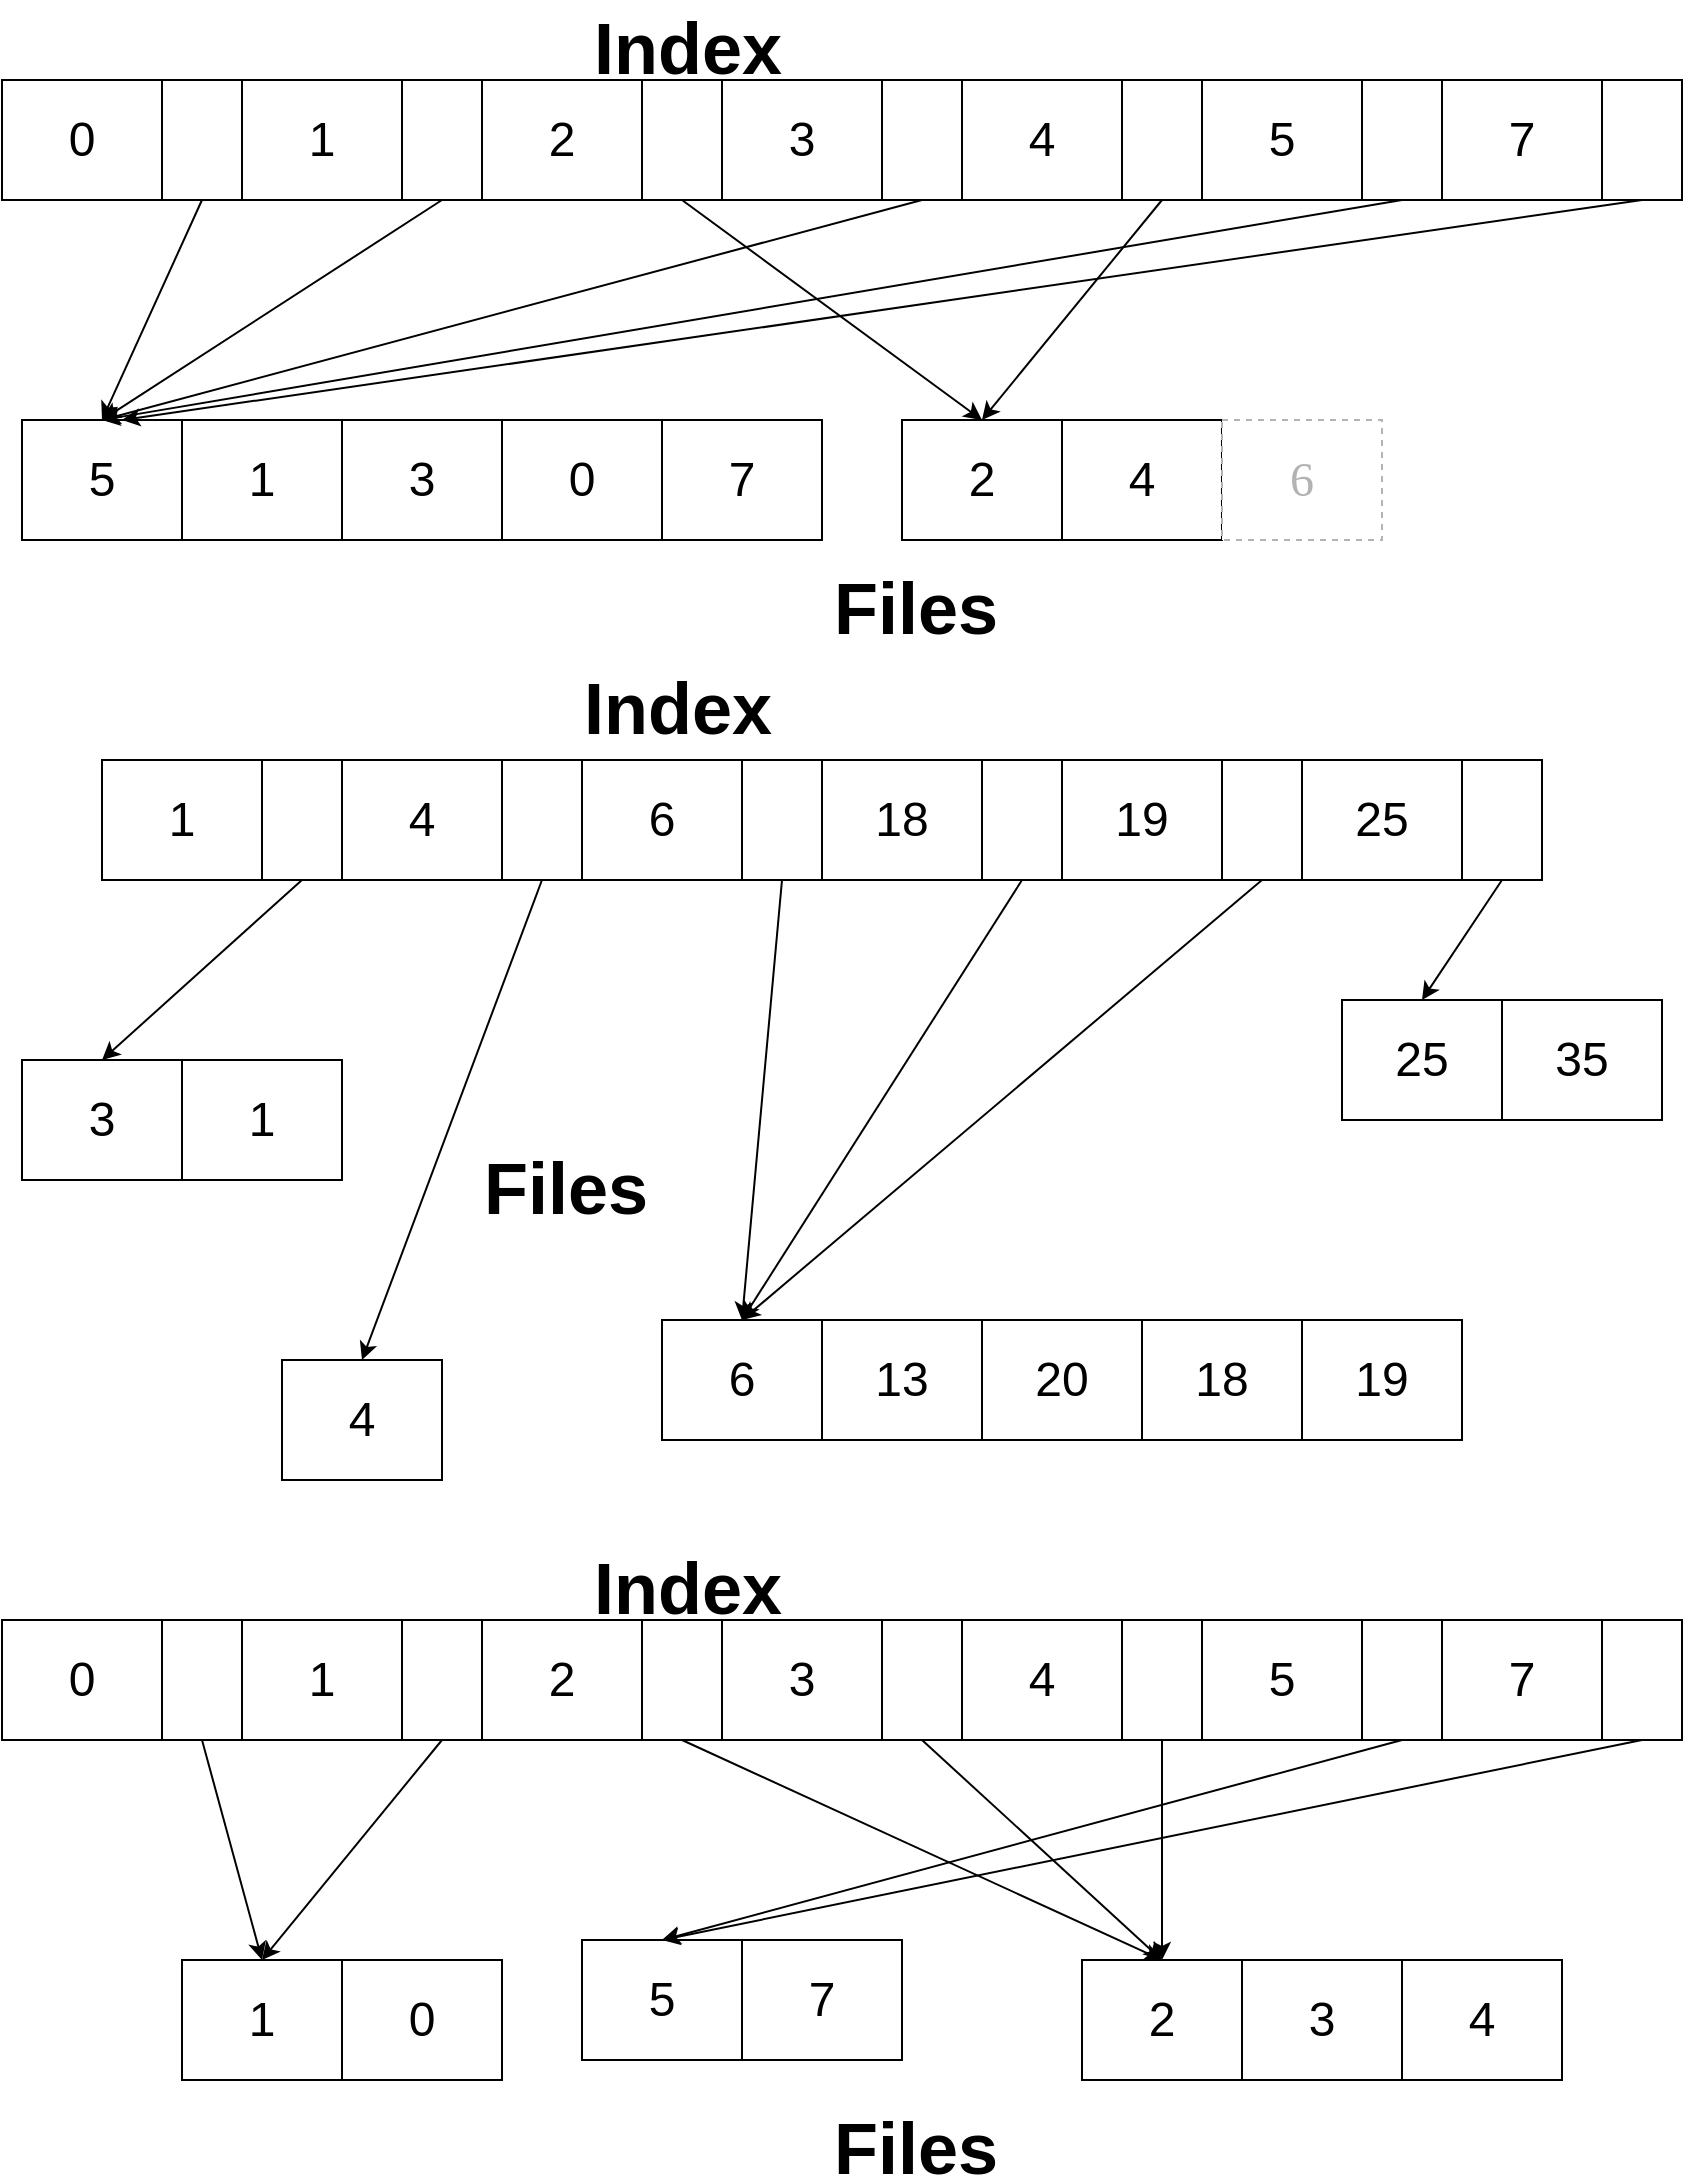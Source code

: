 <mxfile version="27.0.2">
  <diagram name="Page-1" id="0q-i8hQF_RcqxQjaePT7">
    <mxGraphModel dx="1018" dy="777" grid="1" gridSize="10" guides="1" tooltips="1" connect="1" arrows="1" fold="1" page="1" pageScale="1" pageWidth="850" pageHeight="1100" math="0" shadow="0">
      <root>
        <mxCell id="0" />
        <mxCell id="1" parent="0" />
        <mxCell id="PlFN_3los5BeJ4juSs5C-5" value="" style="group" vertex="1" connectable="0" parent="1">
          <mxGeometry x="125" y="40" width="120" height="60" as="geometry" />
        </mxCell>
        <mxCell id="PlFN_3los5BeJ4juSs5C-3" value="&lt;font style=&quot;font-size: 24px;&quot;&gt;1&lt;/font&gt;" style="rounded=0;whiteSpace=wrap;html=1;" vertex="1" parent="PlFN_3los5BeJ4juSs5C-5">
          <mxGeometry width="80" height="60" as="geometry" />
        </mxCell>
        <mxCell id="PlFN_3los5BeJ4juSs5C-4" value="" style="rounded=0;whiteSpace=wrap;html=1;" vertex="1" parent="PlFN_3los5BeJ4juSs5C-5">
          <mxGeometry x="80" width="40" height="60" as="geometry" />
        </mxCell>
        <mxCell id="PlFN_3los5BeJ4juSs5C-6" value="" style="group" vertex="1" connectable="0" parent="1">
          <mxGeometry x="245" y="40" width="120" height="60" as="geometry" />
        </mxCell>
        <mxCell id="PlFN_3los5BeJ4juSs5C-7" value="&lt;font style=&quot;font-size: 24px;&quot;&gt;2&lt;/font&gt;" style="rounded=0;whiteSpace=wrap;html=1;" vertex="1" parent="PlFN_3los5BeJ4juSs5C-6">
          <mxGeometry width="80" height="60" as="geometry" />
        </mxCell>
        <mxCell id="PlFN_3los5BeJ4juSs5C-8" value="" style="rounded=0;whiteSpace=wrap;html=1;" vertex="1" parent="PlFN_3los5BeJ4juSs5C-6">
          <mxGeometry x="80" width="40" height="60" as="geometry" />
        </mxCell>
        <mxCell id="PlFN_3los5BeJ4juSs5C-9" value="" style="group" vertex="1" connectable="0" parent="1">
          <mxGeometry x="365" y="40" width="120" height="60" as="geometry" />
        </mxCell>
        <mxCell id="PlFN_3los5BeJ4juSs5C-10" value="&lt;font style=&quot;font-size: 24px;&quot;&gt;3&lt;/font&gt;&lt;span style=&quot;color: rgba(0, 0, 0, 0); font-family: monospace; font-size: 0px; text-align: start; text-wrap-mode: nowrap;&quot;&gt;%3CmxGraphModel%3E%3Croot%3E%3CmxCell%20id%3D%220%22%2F%3E%3CmxCell%20id%3D%221%22%20parent%3D%220%22%2F%3E%3CmxCell%20id%3D%222%22%20value%3D%22%22%20style%3D%22group%22%20vertex%3D%221%22%20connectable%3D%220%22%20parent%3D%221%22%3E%3CmxGeometry%20x%3D%22230%22%20y%3D%22180%22%20width%3D%22120%22%20height%3D%2260%22%20as%3D%22geometry%22%2F%3E%3C%2FmxCell%3E%3CmxCell%20id%3D%223%22%20value%3D%22%26lt%3Bfont%20style%3D%26quot%3Bfont-size%3A%2024px%3B%26quot%3B%26gt%3B1%26lt%3B%2Ffont%26gt%3B%22%20style%3D%22rounded%3D0%3BwhiteSpace%3Dwrap%3Bhtml%3D1%3B%22%20vertex%3D%221%22%20parent%3D%222%22%3E%3CmxGeometry%20width%3D%2280%22%20height%3D%2260%22%20as%3D%22geometry%22%2F%3E%3C%2FmxCell%3E%3CmxCell%20id%3D%224%22%20value%3D%22%22%20style%3D%22rounded%3D0%3BwhiteSpace%3Dwrap%3Bhtml%3D1%3B%22%20vertex%3D%221%22%20parent%3D%222%22%3E%3CmxGeometry%20x%3D%2280%22%20width%3D%2240%22%20height%3D%2260%22%20as%3D%22geometry%22%2F%3E%3C%2FmxCell%3E%3C%2Froot%3E%3C%2FmxGraphModel%3E&lt;/span&gt;" style="rounded=0;whiteSpace=wrap;html=1;" vertex="1" parent="PlFN_3los5BeJ4juSs5C-9">
          <mxGeometry width="80" height="60" as="geometry" />
        </mxCell>
        <mxCell id="PlFN_3los5BeJ4juSs5C-11" value="" style="rounded=0;whiteSpace=wrap;html=1;" vertex="1" parent="PlFN_3los5BeJ4juSs5C-9">
          <mxGeometry x="80" width="40" height="60" as="geometry" />
        </mxCell>
        <mxCell id="PlFN_3los5BeJ4juSs5C-12" value="" style="group" vertex="1" connectable="0" parent="1">
          <mxGeometry x="485" y="40" width="120" height="60" as="geometry" />
        </mxCell>
        <mxCell id="PlFN_3los5BeJ4juSs5C-13" value="&lt;font style=&quot;font-size: 24px;&quot;&gt;4&lt;/font&gt;&lt;span style=&quot;color: rgba(0, 0, 0, 0); font-family: monospace; font-size: 0px; text-align: start; text-wrap-mode: nowrap;&quot;&gt;%3CmxGraphModel%3E%3Croot%3E%3CmxCell%20id%3D%220%22%2F%3E%3CmxCell%20id%3D%221%22%20parent%3D%220%22%2F%3E%3CmxCell%20id%3D%222%22%20value%3D%22%22%20style%3D%22group%22%20vertex%3D%221%22%20connectable%3D%220%22%20parent%3D%221%22%3E%3CmxGeometry%20x%3D%22230%22%20y%3D%22180%22%20width%3D%22120%22%20height%3D%2260%22%20as%3D%22geometry%22%2F%3E%3C%2FmxCell%3E%3CmxCell%20id%3D%223%22%20value%3D%22%26lt%3Bfont%20style%3D%26quot%3Bfont-size%3A%2024px%3B%26quot%3B%26gt%3B1%26lt%3B%2Ffont%26gt%3B%22%20style%3D%22rounded%3D0%3BwhiteSpace%3Dwrap%3Bhtml%3D1%3B%22%20vertex%3D%221%22%20parent%3D%222%22%3E%3CmxGeometry%20width%3D%2280%22%20height%3D%2260%22%20as%3D%22geometry%22%2F%3E%3C%2FmxCell%3E%3CmxCell%20id%3D%224%22%20value%3D%22%22%20style%3D%22rounded%3D0%3BwhiteSpace%3Dwrap%3Bhtml%3D1%3B%22%20vertex%3D%221%22%20parent%3D%222%22%3E%3CmxGeometry%20x%3D%2280%22%20width%3D%2240%22%20height%3D%2260%22%20as%3D%22geometry%22%2F%3E%3C%2FmxCell%3E%3C%2Froot%3E%3C%2FmxGraphModel%3E&lt;/span&gt;&lt;span style=&quot;color: rgba(0, 0, 0, 0); font-family: monospace; font-size: 0px; text-align: start; text-wrap-mode: nowrap;&quot;&gt;%3CmxGraphModel%3E%3Croot%3E%3CmxCell%20id%3D%220%22%2F%3E%3CmxCell%20id%3D%221%22%20parent%3D%220%22%2F%3E%3CmxCell%20id%3D%222%22%20value%3D%22%22%20style%3D%22group%22%20vertex%3D%221%22%20connectable%3D%220%22%20parent%3D%221%22%3E%3CmxGeometry%20x%3D%22230%22%20y%3D%22180%22%20width%3D%22120%22%20height%3D%2260%22%20as%3D%22geometry%22%2F%3E%3C%2FmxCell%3E%3CmxCell%20id%3D%223%22%20value%3D%22%26lt%3Bfont%20style%3D%26quot%3Bfont-size%3A%2024px%3B%26quot%3B%26gt%3B1%26lt%3B%2Ffont%26gt%3B%22%20style%3D%22rounded%3D0%3BwhiteSpace%3Dwrap%3Bhtml%3D1%3B%22%20vertex%3D%221%22%20parent%3D%222%22%3E%3CmxGeometry%20width%3D%2280%22%20height%3D%2260%22%20as%3D%22geometry%22%2F%3E%3C%2FmxCell%3E%3CmxCell%20id%3D%224%22%20value%3D%22%22%20style%3D%22rounded%3D0%3BwhiteSpace%3Dwrap%3Bhtml%3D1%3B%22%20vertex%3D%221%22%20parent%3D%222%22%3E%3CmxGeometry%20x%3D%2280%22%20width%3D%2240%22%20height%3D%2260%22%20as%3D%22geometry%22%2F%3E%3C%2FmxCell%3E%3C%2Froot%3E%3C%2FmxGraphModel%3E&lt;/span&gt;" style="rounded=0;whiteSpace=wrap;html=1;" vertex="1" parent="PlFN_3los5BeJ4juSs5C-12">
          <mxGeometry width="80" height="60" as="geometry" />
        </mxCell>
        <mxCell id="PlFN_3los5BeJ4juSs5C-14" value="" style="rounded=0;whiteSpace=wrap;html=1;" vertex="1" parent="PlFN_3los5BeJ4juSs5C-12">
          <mxGeometry x="80" width="40" height="60" as="geometry" />
        </mxCell>
        <mxCell id="PlFN_3los5BeJ4juSs5C-15" value="" style="group" vertex="1" connectable="0" parent="1">
          <mxGeometry x="5" y="40" width="120" height="60" as="geometry" />
        </mxCell>
        <mxCell id="PlFN_3los5BeJ4juSs5C-16" value="&lt;font style=&quot;font-size: 24px;&quot;&gt;0&lt;/font&gt;" style="rounded=0;whiteSpace=wrap;html=1;" vertex="1" parent="PlFN_3los5BeJ4juSs5C-15">
          <mxGeometry width="80" height="60" as="geometry" />
        </mxCell>
        <mxCell id="PlFN_3los5BeJ4juSs5C-17" value="" style="rounded=0;whiteSpace=wrap;html=1;" vertex="1" parent="PlFN_3los5BeJ4juSs5C-15">
          <mxGeometry x="80" width="40" height="60" as="geometry" />
        </mxCell>
        <mxCell id="PlFN_3los5BeJ4juSs5C-18" value="" style="endArrow=classic;html=1;rounded=0;entryX=0.5;entryY=0;entryDx=0;entryDy=0;exitX=0.5;exitY=1;exitDx=0;exitDy=0;" edge="1" parent="1" source="PlFN_3los5BeJ4juSs5C-17" target="PlFN_3los5BeJ4juSs5C-19">
          <mxGeometry width="50" height="50" relative="1" as="geometry">
            <mxPoint x="25" y="340" as="sourcePoint" />
            <mxPoint x="85" y="210" as="targetPoint" />
          </mxGeometry>
        </mxCell>
        <mxCell id="PlFN_3los5BeJ4juSs5C-19" value="&lt;font style=&quot;font-size: 24px;&quot;&gt;5&lt;/font&gt;" style="rounded=0;whiteSpace=wrap;html=1;" vertex="1" parent="1">
          <mxGeometry x="15" y="210" width="80" height="60" as="geometry" />
        </mxCell>
        <mxCell id="PlFN_3los5BeJ4juSs5C-20" value="&lt;font style=&quot;font-size: 24px;&quot;&gt;1&lt;/font&gt;" style="rounded=0;whiteSpace=wrap;html=1;" vertex="1" parent="1">
          <mxGeometry x="95" y="210" width="80" height="60" as="geometry" />
        </mxCell>
        <mxCell id="PlFN_3los5BeJ4juSs5C-21" value="&lt;font style=&quot;font-size: 24px;&quot;&gt;3&lt;/font&gt;" style="rounded=0;whiteSpace=wrap;html=1;" vertex="1" parent="1">
          <mxGeometry x="175" y="210" width="80" height="60" as="geometry" />
        </mxCell>
        <mxCell id="PlFN_3los5BeJ4juSs5C-24" value="" style="endArrow=classic;html=1;rounded=0;entryX=0.5;entryY=0;entryDx=0;entryDy=0;exitX=0.5;exitY=1;exitDx=0;exitDy=0;" edge="1" parent="1" source="PlFN_3los5BeJ4juSs5C-4" target="PlFN_3los5BeJ4juSs5C-19">
          <mxGeometry width="50" height="50" relative="1" as="geometry">
            <mxPoint x="165" y="170" as="sourcePoint" />
            <mxPoint x="215" y="120" as="targetPoint" />
          </mxGeometry>
        </mxCell>
        <mxCell id="PlFN_3los5BeJ4juSs5C-25" value="" style="endArrow=classic;html=1;rounded=0;exitX=0.5;exitY=1;exitDx=0;exitDy=0;entryX=0.5;entryY=0;entryDx=0;entryDy=0;" edge="1" parent="1" source="PlFN_3los5BeJ4juSs5C-11" target="PlFN_3los5BeJ4juSs5C-19">
          <mxGeometry width="50" height="50" relative="1" as="geometry">
            <mxPoint x="265" y="190" as="sourcePoint" />
            <mxPoint x="315" y="140" as="targetPoint" />
          </mxGeometry>
        </mxCell>
        <mxCell id="PlFN_3los5BeJ4juSs5C-26" value="" style="endArrow=classic;html=1;rounded=0;entryX=0.5;entryY=0;entryDx=0;entryDy=0;exitX=0.5;exitY=1;exitDx=0;exitDy=0;" edge="1" parent="1" source="PlFN_3los5BeJ4juSs5C-8" target="PlFN_3los5BeJ4juSs5C-22">
          <mxGeometry width="50" height="50" relative="1" as="geometry">
            <mxPoint x="335" y="210" as="sourcePoint" />
            <mxPoint x="385" y="160" as="targetPoint" />
          </mxGeometry>
        </mxCell>
        <mxCell id="PlFN_3los5BeJ4juSs5C-27" value="" style="endArrow=classic;html=1;rounded=0;entryX=0.5;entryY=0;entryDx=0;entryDy=0;exitX=0.5;exitY=1;exitDx=0;exitDy=0;" edge="1" parent="1" source="PlFN_3los5BeJ4juSs5C-14" target="PlFN_3los5BeJ4juSs5C-22">
          <mxGeometry width="50" height="50" relative="1" as="geometry">
            <mxPoint x="355" y="110" as="sourcePoint" />
            <mxPoint x="435" y="220" as="targetPoint" />
          </mxGeometry>
        </mxCell>
        <mxCell id="PlFN_3los5BeJ4juSs5C-29" value="&lt;font style=&quot;font-size: 24px;&quot;&gt;0&lt;/font&gt;" style="rounded=0;whiteSpace=wrap;html=1;" vertex="1" parent="1">
          <mxGeometry x="255" y="210" width="80" height="60" as="geometry" />
        </mxCell>
        <mxCell id="PlFN_3los5BeJ4juSs5C-30" value="" style="group" vertex="1" connectable="0" parent="1">
          <mxGeometry x="455" y="210" width="160" height="60" as="geometry" />
        </mxCell>
        <mxCell id="PlFN_3los5BeJ4juSs5C-22" value="&lt;font style=&quot;font-size: 24px;&quot;&gt;2&lt;/font&gt;" style="rounded=0;whiteSpace=wrap;html=1;" vertex="1" parent="PlFN_3los5BeJ4juSs5C-30">
          <mxGeometry width="80" height="60" as="geometry" />
        </mxCell>
        <mxCell id="PlFN_3los5BeJ4juSs5C-23" value="&lt;font style=&quot;font-size: 24px;&quot;&gt;4&lt;/font&gt;" style="rounded=0;whiteSpace=wrap;html=1;" vertex="1" parent="PlFN_3los5BeJ4juSs5C-30">
          <mxGeometry x="80" width="80" height="60" as="geometry" />
        </mxCell>
        <mxCell id="PlFN_3los5BeJ4juSs5C-31" value="" style="group" vertex="1" connectable="0" parent="1">
          <mxGeometry x="605" y="40" width="120" height="60" as="geometry" />
        </mxCell>
        <mxCell id="PlFN_3los5BeJ4juSs5C-32" value="&lt;span style=&quot;font-size: 24px;&quot;&gt;5&lt;/span&gt;" style="rounded=0;whiteSpace=wrap;html=1;" vertex="1" parent="PlFN_3los5BeJ4juSs5C-31">
          <mxGeometry width="80" height="60" as="geometry" />
        </mxCell>
        <mxCell id="PlFN_3los5BeJ4juSs5C-33" value="" style="rounded=0;whiteSpace=wrap;html=1;" vertex="1" parent="PlFN_3los5BeJ4juSs5C-31">
          <mxGeometry x="80" width="40" height="60" as="geometry" />
        </mxCell>
        <mxCell id="PlFN_3los5BeJ4juSs5C-34" value="" style="endArrow=classic;html=1;rounded=0;exitX=0.5;exitY=1;exitDx=0;exitDy=0;entryX=0.5;entryY=0;entryDx=0;entryDy=0;" edge="1" parent="1" source="PlFN_3los5BeJ4juSs5C-33" target="PlFN_3los5BeJ4juSs5C-19">
          <mxGeometry width="50" height="50" relative="1" as="geometry">
            <mxPoint x="595" y="110" as="sourcePoint" />
            <mxPoint x="85" y="210" as="targetPoint" />
          </mxGeometry>
        </mxCell>
        <mxCell id="PlFN_3los5BeJ4juSs5C-35" value="&lt;b&gt;&lt;font style=&quot;font-size: 36px;&quot;&gt;Index&lt;/font&gt;&lt;/b&gt;" style="text;strokeColor=none;fillColor=none;align=left;verticalAlign=middle;spacingLeft=4;spacingRight=4;overflow=hidden;points=[[0,0.5],[1,0.5]];portConstraint=eastwest;rotatable=0;whiteSpace=wrap;html=1;" vertex="1" parent="1">
          <mxGeometry x="295" width="130" height="40" as="geometry" />
        </mxCell>
        <mxCell id="PlFN_3los5BeJ4juSs5C-36" value="&lt;b&gt;&lt;font style=&quot;font-size: 36px;&quot;&gt;Files&lt;/font&gt;&lt;/b&gt;" style="text;strokeColor=none;fillColor=none;align=left;verticalAlign=middle;spacingLeft=4;spacingRight=4;overflow=hidden;points=[[0,0.5],[1,0.5]];portConstraint=eastwest;rotatable=0;whiteSpace=wrap;html=1;" vertex="1" parent="1">
          <mxGeometry x="415" y="280" width="130" height="40" as="geometry" />
        </mxCell>
        <mxCell id="PlFN_3los5BeJ4juSs5C-38" value="&lt;font face=&quot;Comic Sans MS&quot; style=&quot;font-size: 24px; color: rgb(179, 179, 179);&quot;&gt;6&lt;/font&gt;" style="rounded=0;whiteSpace=wrap;html=1;fillColor=#FFFFFF;strokeColor=#B3B3B3;dashed=1;" vertex="1" parent="1">
          <mxGeometry x="615" y="210" width="80" height="60" as="geometry" />
        </mxCell>
        <mxCell id="PlFN_3los5BeJ4juSs5C-40" value="" style="group" vertex="1" connectable="0" parent="1">
          <mxGeometry x="725" y="40" width="120" height="60" as="geometry" />
        </mxCell>
        <mxCell id="PlFN_3los5BeJ4juSs5C-41" value="&lt;span style=&quot;font-size: 24px;&quot;&gt;7&lt;/span&gt;" style="rounded=0;whiteSpace=wrap;html=1;" vertex="1" parent="PlFN_3los5BeJ4juSs5C-40">
          <mxGeometry width="80" height="60" as="geometry" />
        </mxCell>
        <mxCell id="PlFN_3los5BeJ4juSs5C-42" value="" style="rounded=0;whiteSpace=wrap;html=1;" vertex="1" parent="PlFN_3los5BeJ4juSs5C-40">
          <mxGeometry x="80" width="40" height="60" as="geometry" />
        </mxCell>
        <mxCell id="PlFN_3los5BeJ4juSs5C-46" value="&lt;font style=&quot;font-size: 24px;&quot;&gt;7&lt;/font&gt;" style="rounded=0;whiteSpace=wrap;html=1;" vertex="1" parent="1">
          <mxGeometry x="335" y="210" width="80" height="60" as="geometry" />
        </mxCell>
        <mxCell id="PlFN_3los5BeJ4juSs5C-47" value="" style="endArrow=classic;html=1;rounded=0;exitX=0.5;exitY=1;exitDx=0;exitDy=0;" edge="1" parent="1" source="PlFN_3los5BeJ4juSs5C-42">
          <mxGeometry width="50" height="50" relative="1" as="geometry">
            <mxPoint x="715" y="110" as="sourcePoint" />
            <mxPoint x="65" y="210" as="targetPoint" />
          </mxGeometry>
        </mxCell>
        <mxCell id="PlFN_3los5BeJ4juSs5C-48" value="" style="group" vertex="1" connectable="0" parent="1">
          <mxGeometry x="55" y="380" width="120" height="60" as="geometry" />
        </mxCell>
        <mxCell id="PlFN_3los5BeJ4juSs5C-49" value="&lt;span style=&quot;font-size: 24px;&quot;&gt;1&lt;/span&gt;" style="rounded=0;whiteSpace=wrap;html=1;" vertex="1" parent="PlFN_3los5BeJ4juSs5C-48">
          <mxGeometry width="80" height="60" as="geometry" />
        </mxCell>
        <mxCell id="PlFN_3los5BeJ4juSs5C-50" value="" style="rounded=0;whiteSpace=wrap;html=1;" vertex="1" parent="PlFN_3los5BeJ4juSs5C-48">
          <mxGeometry x="80" width="40" height="60" as="geometry" />
        </mxCell>
        <mxCell id="PlFN_3los5BeJ4juSs5C-51" value="" style="group" vertex="1" connectable="0" parent="1">
          <mxGeometry x="175" y="380" width="120" height="60" as="geometry" />
        </mxCell>
        <mxCell id="PlFN_3los5BeJ4juSs5C-52" value="&lt;font style=&quot;font-size: 24px;&quot;&gt;4&lt;/font&gt;" style="rounded=0;whiteSpace=wrap;html=1;" vertex="1" parent="PlFN_3los5BeJ4juSs5C-51">
          <mxGeometry width="80" height="60" as="geometry" />
        </mxCell>
        <mxCell id="PlFN_3los5BeJ4juSs5C-53" value="" style="rounded=0;whiteSpace=wrap;html=1;" vertex="1" parent="PlFN_3los5BeJ4juSs5C-51">
          <mxGeometry x="80" width="40" height="60" as="geometry" />
        </mxCell>
        <mxCell id="PlFN_3los5BeJ4juSs5C-54" value="" style="group" vertex="1" connectable="0" parent="1">
          <mxGeometry x="295" y="380" width="120" height="60" as="geometry" />
        </mxCell>
        <mxCell id="PlFN_3los5BeJ4juSs5C-55" value="&lt;span style=&quot;font-size: 24px;&quot;&gt;6&lt;/span&gt;" style="rounded=0;whiteSpace=wrap;html=1;" vertex="1" parent="PlFN_3los5BeJ4juSs5C-54">
          <mxGeometry width="80" height="60" as="geometry" />
        </mxCell>
        <mxCell id="PlFN_3los5BeJ4juSs5C-56" value="" style="rounded=0;whiteSpace=wrap;html=1;" vertex="1" parent="PlFN_3los5BeJ4juSs5C-54">
          <mxGeometry x="80" width="40" height="60" as="geometry" />
        </mxCell>
        <mxCell id="PlFN_3los5BeJ4juSs5C-57" value="" style="group" vertex="1" connectable="0" parent="1">
          <mxGeometry x="415" y="380" width="120" height="60" as="geometry" />
        </mxCell>
        <mxCell id="PlFN_3los5BeJ4juSs5C-58" value="&lt;span style=&quot;font-size: 24px;&quot;&gt;18&lt;/span&gt;" style="rounded=0;whiteSpace=wrap;html=1;" vertex="1" parent="PlFN_3los5BeJ4juSs5C-57">
          <mxGeometry width="80" height="60" as="geometry" />
        </mxCell>
        <mxCell id="PlFN_3los5BeJ4juSs5C-59" value="" style="rounded=0;whiteSpace=wrap;html=1;" vertex="1" parent="PlFN_3los5BeJ4juSs5C-57">
          <mxGeometry x="80" width="40" height="60" as="geometry" />
        </mxCell>
        <mxCell id="PlFN_3los5BeJ4juSs5C-64" value="&lt;font style=&quot;font-size: 24px;&quot;&gt;6&lt;/font&gt;" style="rounded=0;whiteSpace=wrap;html=1;" vertex="1" parent="1">
          <mxGeometry x="335" y="660" width="80" height="60" as="geometry" />
        </mxCell>
        <mxCell id="PlFN_3los5BeJ4juSs5C-65" value="&lt;font style=&quot;font-size: 24px;&quot;&gt;3&lt;/font&gt;" style="rounded=0;whiteSpace=wrap;html=1;" vertex="1" parent="1">
          <mxGeometry x="15" y="530" width="80" height="60" as="geometry" />
        </mxCell>
        <mxCell id="PlFN_3los5BeJ4juSs5C-66" value="&lt;font style=&quot;font-size: 24px;&quot;&gt;1&lt;/font&gt;" style="rounded=0;whiteSpace=wrap;html=1;" vertex="1" parent="1">
          <mxGeometry x="95" y="530" width="80" height="60" as="geometry" />
        </mxCell>
        <mxCell id="PlFN_3los5BeJ4juSs5C-75" value="" style="group" vertex="1" connectable="0" parent="1">
          <mxGeometry x="535" y="380" width="120" height="60" as="geometry" />
        </mxCell>
        <mxCell id="PlFN_3los5BeJ4juSs5C-76" value="&lt;span style=&quot;font-size: 24px;&quot;&gt;19&lt;/span&gt;" style="rounded=0;whiteSpace=wrap;html=1;" vertex="1" parent="PlFN_3los5BeJ4juSs5C-75">
          <mxGeometry width="80" height="60" as="geometry" />
        </mxCell>
        <mxCell id="PlFN_3los5BeJ4juSs5C-77" value="" style="rounded=0;whiteSpace=wrap;html=1;" vertex="1" parent="PlFN_3los5BeJ4juSs5C-75">
          <mxGeometry x="80" width="40" height="60" as="geometry" />
        </mxCell>
        <mxCell id="PlFN_3los5BeJ4juSs5C-79" value="&lt;b&gt;&lt;font style=&quot;font-size: 36px;&quot;&gt;Index&lt;/font&gt;&lt;/b&gt;" style="text;strokeColor=none;fillColor=none;align=left;verticalAlign=middle;spacingLeft=4;spacingRight=4;overflow=hidden;points=[[0,0.5],[1,0.5]];portConstraint=eastwest;rotatable=0;whiteSpace=wrap;html=1;" vertex="1" parent="1">
          <mxGeometry x="290" y="330" width="130" height="40" as="geometry" />
        </mxCell>
        <mxCell id="PlFN_3los5BeJ4juSs5C-80" value="&lt;b&gt;&lt;font style=&quot;font-size: 36px;&quot;&gt;Files&lt;/font&gt;&lt;/b&gt;" style="text;strokeColor=none;fillColor=none;align=left;verticalAlign=middle;spacingLeft=4;spacingRight=4;overflow=hidden;points=[[0,0.5],[1,0.5]];portConstraint=eastwest;rotatable=0;whiteSpace=wrap;html=1;" vertex="1" parent="1">
          <mxGeometry x="240" y="570" width="130" height="40" as="geometry" />
        </mxCell>
        <mxCell id="PlFN_3los5BeJ4juSs5C-82" value="" style="group" vertex="1" connectable="0" parent="1">
          <mxGeometry x="655" y="380" width="120" height="60" as="geometry" />
        </mxCell>
        <mxCell id="PlFN_3los5BeJ4juSs5C-83" value="&lt;span style=&quot;font-size: 24px;&quot;&gt;25&lt;/span&gt;" style="rounded=0;whiteSpace=wrap;html=1;" vertex="1" parent="PlFN_3los5BeJ4juSs5C-82">
          <mxGeometry width="80" height="60" as="geometry" />
        </mxCell>
        <mxCell id="PlFN_3los5BeJ4juSs5C-84" value="" style="rounded=0;whiteSpace=wrap;html=1;" vertex="1" parent="PlFN_3los5BeJ4juSs5C-82">
          <mxGeometry x="80" width="40" height="60" as="geometry" />
        </mxCell>
        <mxCell id="PlFN_3los5BeJ4juSs5C-73" value="&lt;font style=&quot;font-size: 24px;&quot;&gt;13&lt;/font&gt;" style="rounded=0;whiteSpace=wrap;html=1;" vertex="1" parent="1">
          <mxGeometry x="415" y="660" width="80" height="60" as="geometry" />
        </mxCell>
        <mxCell id="PlFN_3los5BeJ4juSs5C-87" value="" style="endArrow=classic;html=1;rounded=0;exitX=0.5;exitY=1;exitDx=0;exitDy=0;entryX=0.5;entryY=0;entryDx=0;entryDy=0;" edge="1" parent="1" source="PlFN_3los5BeJ4juSs5C-50" target="PlFN_3los5BeJ4juSs5C-65">
          <mxGeometry width="50" height="50" relative="1" as="geometry">
            <mxPoint x="125" y="500" as="sourcePoint" />
            <mxPoint x="175" y="450" as="targetPoint" />
          </mxGeometry>
        </mxCell>
        <mxCell id="PlFN_3los5BeJ4juSs5C-127" value="" style="endArrow=classic;html=1;rounded=0;entryX=0.5;entryY=0;entryDx=0;entryDy=0;exitX=0.5;exitY=1;exitDx=0;exitDy=0;" edge="1" parent="1" source="PlFN_3los5BeJ4juSs5C-53" target="PlFN_3los5BeJ4juSs5C-74">
          <mxGeometry width="50" height="50" relative="1" as="geometry">
            <mxPoint x="245" y="510" as="sourcePoint" />
            <mxPoint x="250" y="540" as="targetPoint" />
          </mxGeometry>
        </mxCell>
        <mxCell id="PlFN_3los5BeJ4juSs5C-128" value="" style="endArrow=classic;html=1;rounded=0;exitX=0.5;exitY=1;exitDx=0;exitDy=0;entryX=0.5;entryY=0;entryDx=0;entryDy=0;" edge="1" parent="1" source="PlFN_3los5BeJ4juSs5C-56" target="PlFN_3los5BeJ4juSs5C-64">
          <mxGeometry width="50" height="50" relative="1" as="geometry">
            <mxPoint x="335" y="510" as="sourcePoint" />
            <mxPoint x="365" y="610" as="targetPoint" />
          </mxGeometry>
        </mxCell>
        <mxCell id="PlFN_3los5BeJ4juSs5C-129" value="&lt;font style=&quot;font-size: 24px;&quot;&gt;20&lt;/font&gt;" style="rounded=0;whiteSpace=wrap;html=1;" vertex="1" parent="1">
          <mxGeometry x="495" y="660" width="80" height="60" as="geometry" />
        </mxCell>
        <mxCell id="PlFN_3los5BeJ4juSs5C-130" value="&lt;font style=&quot;font-size: 24px;&quot;&gt;18&lt;/font&gt;" style="rounded=0;whiteSpace=wrap;html=1;" vertex="1" parent="1">
          <mxGeometry x="575" y="660" width="80" height="60" as="geometry" />
        </mxCell>
        <mxCell id="PlFN_3los5BeJ4juSs5C-131" value="" style="endArrow=classic;html=1;rounded=0;exitX=0.5;exitY=1;exitDx=0;exitDy=0;entryX=0.5;entryY=0;entryDx=0;entryDy=0;" edge="1" parent="1" source="PlFN_3los5BeJ4juSs5C-59" target="PlFN_3los5BeJ4juSs5C-64">
          <mxGeometry width="50" height="50" relative="1" as="geometry">
            <mxPoint x="405" y="450" as="sourcePoint" />
            <mxPoint x="385" y="670" as="targetPoint" />
          </mxGeometry>
        </mxCell>
        <mxCell id="PlFN_3los5BeJ4juSs5C-132" value="" style="endArrow=classic;html=1;rounded=0;exitX=0.5;exitY=1;exitDx=0;exitDy=0;entryX=0.5;entryY=0;entryDx=0;entryDy=0;" edge="1" parent="1" source="PlFN_3los5BeJ4juSs5C-77" target="PlFN_3los5BeJ4juSs5C-64">
          <mxGeometry width="50" height="50" relative="1" as="geometry">
            <mxPoint x="415" y="460" as="sourcePoint" />
            <mxPoint x="395" y="680" as="targetPoint" />
          </mxGeometry>
        </mxCell>
        <mxCell id="PlFN_3los5BeJ4juSs5C-71" value="&lt;font style=&quot;font-size: 24px;&quot;&gt;35&lt;/font&gt;" style="rounded=0;whiteSpace=wrap;html=1;" vertex="1" parent="1">
          <mxGeometry x="755" y="500" width="80" height="60" as="geometry" />
        </mxCell>
        <mxCell id="PlFN_3los5BeJ4juSs5C-74" value="&lt;font style=&quot;font-size: 24px;&quot;&gt;4&lt;/font&gt;" style="rounded=0;whiteSpace=wrap;html=1;" vertex="1" parent="1">
          <mxGeometry x="145" y="680" width="80" height="60" as="geometry" />
        </mxCell>
        <mxCell id="PlFN_3los5BeJ4juSs5C-133" value="&lt;font style=&quot;font-size: 24px;&quot;&gt;25&lt;/font&gt;" style="rounded=0;whiteSpace=wrap;html=1;" vertex="1" parent="1">
          <mxGeometry x="675" y="500" width="80" height="60" as="geometry" />
        </mxCell>
        <mxCell id="PlFN_3los5BeJ4juSs5C-134" value="" style="endArrow=classic;html=1;rounded=0;entryX=0.5;entryY=0;entryDx=0;entryDy=0;exitX=0.5;exitY=1;exitDx=0;exitDy=0;" edge="1" parent="1" source="PlFN_3los5BeJ4juSs5C-84" target="PlFN_3los5BeJ4juSs5C-133">
          <mxGeometry width="50" height="50" relative="1" as="geometry">
            <mxPoint x="495" y="560" as="sourcePoint" />
            <mxPoint x="545" y="510" as="targetPoint" />
          </mxGeometry>
        </mxCell>
        <mxCell id="PlFN_3los5BeJ4juSs5C-136" value="&lt;font style=&quot;font-size: 24px;&quot;&gt;19&lt;/font&gt;" style="rounded=0;whiteSpace=wrap;html=1;" vertex="1" parent="1">
          <mxGeometry x="655" y="660" width="80" height="60" as="geometry" />
        </mxCell>
        <mxCell id="PlFN_3los5BeJ4juSs5C-137" value="" style="group" vertex="1" connectable="0" parent="1">
          <mxGeometry x="125" y="810" width="120" height="60" as="geometry" />
        </mxCell>
        <mxCell id="PlFN_3los5BeJ4juSs5C-138" value="&lt;font style=&quot;font-size: 24px;&quot;&gt;1&lt;/font&gt;" style="rounded=0;whiteSpace=wrap;html=1;" vertex="1" parent="PlFN_3los5BeJ4juSs5C-137">
          <mxGeometry width="80" height="60" as="geometry" />
        </mxCell>
        <mxCell id="PlFN_3los5BeJ4juSs5C-139" value="" style="rounded=0;whiteSpace=wrap;html=1;" vertex="1" parent="PlFN_3los5BeJ4juSs5C-137">
          <mxGeometry x="80" width="40" height="60" as="geometry" />
        </mxCell>
        <mxCell id="PlFN_3los5BeJ4juSs5C-140" value="" style="group" vertex="1" connectable="0" parent="1">
          <mxGeometry x="245" y="810" width="120" height="60" as="geometry" />
        </mxCell>
        <mxCell id="PlFN_3los5BeJ4juSs5C-141" value="&lt;font style=&quot;font-size: 24px;&quot;&gt;2&lt;/font&gt;" style="rounded=0;whiteSpace=wrap;html=1;" vertex="1" parent="PlFN_3los5BeJ4juSs5C-140">
          <mxGeometry width="80" height="60" as="geometry" />
        </mxCell>
        <mxCell id="PlFN_3los5BeJ4juSs5C-142" value="" style="rounded=0;whiteSpace=wrap;html=1;" vertex="1" parent="PlFN_3los5BeJ4juSs5C-140">
          <mxGeometry x="80" width="40" height="60" as="geometry" />
        </mxCell>
        <mxCell id="PlFN_3los5BeJ4juSs5C-143" value="" style="group" vertex="1" connectable="0" parent="1">
          <mxGeometry x="365" y="810" width="120" height="60" as="geometry" />
        </mxCell>
        <mxCell id="PlFN_3los5BeJ4juSs5C-144" value="&lt;font style=&quot;font-size: 24px;&quot;&gt;3&lt;/font&gt;&lt;span style=&quot;color: rgba(0, 0, 0, 0); font-family: monospace; font-size: 0px; text-align: start; text-wrap-mode: nowrap;&quot;&gt;%3CmxGraphModel%3E%3Croot%3E%3CmxCell%20id%3D%220%22%2F%3E%3CmxCell%20id%3D%221%22%20parent%3D%220%22%2F%3E%3CmxCell%20id%3D%222%22%20value%3D%22%22%20style%3D%22group%22%20vertex%3D%221%22%20connectable%3D%220%22%20parent%3D%221%22%3E%3CmxGeometry%20x%3D%22230%22%20y%3D%22180%22%20width%3D%22120%22%20height%3D%2260%22%20as%3D%22geometry%22%2F%3E%3C%2FmxCell%3E%3CmxCell%20id%3D%223%22%20value%3D%22%26lt%3Bfont%20style%3D%26quot%3Bfont-size%3A%2024px%3B%26quot%3B%26gt%3B1%26lt%3B%2Ffont%26gt%3B%22%20style%3D%22rounded%3D0%3BwhiteSpace%3Dwrap%3Bhtml%3D1%3B%22%20vertex%3D%221%22%20parent%3D%222%22%3E%3CmxGeometry%20width%3D%2280%22%20height%3D%2260%22%20as%3D%22geometry%22%2F%3E%3C%2FmxCell%3E%3CmxCell%20id%3D%224%22%20value%3D%22%22%20style%3D%22rounded%3D0%3BwhiteSpace%3Dwrap%3Bhtml%3D1%3B%22%20vertex%3D%221%22%20parent%3D%222%22%3E%3CmxGeometry%20x%3D%2280%22%20width%3D%2240%22%20height%3D%2260%22%20as%3D%22geometry%22%2F%3E%3C%2FmxCell%3E%3C%2Froot%3E%3C%2FmxGraphModel%3E&lt;/span&gt;" style="rounded=0;whiteSpace=wrap;html=1;" vertex="1" parent="PlFN_3los5BeJ4juSs5C-143">
          <mxGeometry width="80" height="60" as="geometry" />
        </mxCell>
        <mxCell id="PlFN_3los5BeJ4juSs5C-145" value="" style="rounded=0;whiteSpace=wrap;html=1;" vertex="1" parent="PlFN_3los5BeJ4juSs5C-143">
          <mxGeometry x="80" width="40" height="60" as="geometry" />
        </mxCell>
        <mxCell id="PlFN_3los5BeJ4juSs5C-146" value="" style="group" vertex="1" connectable="0" parent="1">
          <mxGeometry x="485" y="810" width="120" height="60" as="geometry" />
        </mxCell>
        <mxCell id="PlFN_3los5BeJ4juSs5C-147" value="&lt;font style=&quot;font-size: 24px;&quot;&gt;4&lt;/font&gt;&lt;span style=&quot;color: rgba(0, 0, 0, 0); font-family: monospace; font-size: 0px; text-align: start; text-wrap-mode: nowrap;&quot;&gt;%3CmxGraphModel%3E%3Croot%3E%3CmxCell%20id%3D%220%22%2F%3E%3CmxCell%20id%3D%221%22%20parent%3D%220%22%2F%3E%3CmxCell%20id%3D%222%22%20value%3D%22%22%20style%3D%22group%22%20vertex%3D%221%22%20connectable%3D%220%22%20parent%3D%221%22%3E%3CmxGeometry%20x%3D%22230%22%20y%3D%22180%22%20width%3D%22120%22%20height%3D%2260%22%20as%3D%22geometry%22%2F%3E%3C%2FmxCell%3E%3CmxCell%20id%3D%223%22%20value%3D%22%26lt%3Bfont%20style%3D%26quot%3Bfont-size%3A%2024px%3B%26quot%3B%26gt%3B1%26lt%3B%2Ffont%26gt%3B%22%20style%3D%22rounded%3D0%3BwhiteSpace%3Dwrap%3Bhtml%3D1%3B%22%20vertex%3D%221%22%20parent%3D%222%22%3E%3CmxGeometry%20width%3D%2280%22%20height%3D%2260%22%20as%3D%22geometry%22%2F%3E%3C%2FmxCell%3E%3CmxCell%20id%3D%224%22%20value%3D%22%22%20style%3D%22rounded%3D0%3BwhiteSpace%3Dwrap%3Bhtml%3D1%3B%22%20vertex%3D%221%22%20parent%3D%222%22%3E%3CmxGeometry%20x%3D%2280%22%20width%3D%2240%22%20height%3D%2260%22%20as%3D%22geometry%22%2F%3E%3C%2FmxCell%3E%3C%2Froot%3E%3C%2FmxGraphModel%3E&lt;/span&gt;&lt;span style=&quot;color: rgba(0, 0, 0, 0); font-family: monospace; font-size: 0px; text-align: start; text-wrap-mode: nowrap;&quot;&gt;%3CmxGraphModel%3E%3Croot%3E%3CmxCell%20id%3D%220%22%2F%3E%3CmxCell%20id%3D%221%22%20parent%3D%220%22%2F%3E%3CmxCell%20id%3D%222%22%20value%3D%22%22%20style%3D%22group%22%20vertex%3D%221%22%20connectable%3D%220%22%20parent%3D%221%22%3E%3CmxGeometry%20x%3D%22230%22%20y%3D%22180%22%20width%3D%22120%22%20height%3D%2260%22%20as%3D%22geometry%22%2F%3E%3C%2FmxCell%3E%3CmxCell%20id%3D%223%22%20value%3D%22%26lt%3Bfont%20style%3D%26quot%3Bfont-size%3A%2024px%3B%26quot%3B%26gt%3B1%26lt%3B%2Ffont%26gt%3B%22%20style%3D%22rounded%3D0%3BwhiteSpace%3Dwrap%3Bhtml%3D1%3B%22%20vertex%3D%221%22%20parent%3D%222%22%3E%3CmxGeometry%20width%3D%2280%22%20height%3D%2260%22%20as%3D%22geometry%22%2F%3E%3C%2FmxCell%3E%3CmxCell%20id%3D%224%22%20value%3D%22%22%20style%3D%22rounded%3D0%3BwhiteSpace%3Dwrap%3Bhtml%3D1%3B%22%20vertex%3D%221%22%20parent%3D%222%22%3E%3CmxGeometry%20x%3D%2280%22%20width%3D%2240%22%20height%3D%2260%22%20as%3D%22geometry%22%2F%3E%3C%2FmxCell%3E%3C%2Froot%3E%3C%2FmxGraphModel%3E&lt;/span&gt;" style="rounded=0;whiteSpace=wrap;html=1;" vertex="1" parent="PlFN_3los5BeJ4juSs5C-146">
          <mxGeometry width="80" height="60" as="geometry" />
        </mxCell>
        <mxCell id="PlFN_3los5BeJ4juSs5C-148" value="" style="rounded=0;whiteSpace=wrap;html=1;" vertex="1" parent="PlFN_3los5BeJ4juSs5C-146">
          <mxGeometry x="80" width="40" height="60" as="geometry" />
        </mxCell>
        <mxCell id="PlFN_3los5BeJ4juSs5C-149" value="" style="group" vertex="1" connectable="0" parent="1">
          <mxGeometry x="5" y="810" width="120" height="60" as="geometry" />
        </mxCell>
        <mxCell id="PlFN_3los5BeJ4juSs5C-150" value="&lt;font style=&quot;font-size: 24px;&quot;&gt;0&lt;/font&gt;" style="rounded=0;whiteSpace=wrap;html=1;" vertex="1" parent="PlFN_3los5BeJ4juSs5C-149">
          <mxGeometry width="80" height="60" as="geometry" />
        </mxCell>
        <mxCell id="PlFN_3los5BeJ4juSs5C-151" value="" style="rounded=0;whiteSpace=wrap;html=1;" vertex="1" parent="PlFN_3los5BeJ4juSs5C-149">
          <mxGeometry x="80" width="40" height="60" as="geometry" />
        </mxCell>
        <mxCell id="PlFN_3los5BeJ4juSs5C-152" value="" style="endArrow=classic;html=1;rounded=0;entryX=0.5;entryY=0;entryDx=0;entryDy=0;exitX=0.5;exitY=1;exitDx=0;exitDy=0;" edge="1" parent="1" source="PlFN_3los5BeJ4juSs5C-151" target="PlFN_3los5BeJ4juSs5C-154">
          <mxGeometry width="50" height="50" relative="1" as="geometry">
            <mxPoint x="25" y="1110" as="sourcePoint" />
            <mxPoint x="85" y="980" as="targetPoint" />
          </mxGeometry>
        </mxCell>
        <mxCell id="PlFN_3los5BeJ4juSs5C-153" value="&lt;font style=&quot;font-size: 24px;&quot;&gt;5&lt;/font&gt;" style="rounded=0;whiteSpace=wrap;html=1;" vertex="1" parent="1">
          <mxGeometry x="295" y="970" width="80" height="60" as="geometry" />
        </mxCell>
        <mxCell id="PlFN_3los5BeJ4juSs5C-154" value="&lt;font style=&quot;font-size: 24px;&quot;&gt;1&lt;/font&gt;" style="rounded=0;whiteSpace=wrap;html=1;" vertex="1" parent="1">
          <mxGeometry x="95" y="980" width="80" height="60" as="geometry" />
        </mxCell>
        <mxCell id="PlFN_3los5BeJ4juSs5C-156" value="" style="endArrow=classic;html=1;rounded=0;entryX=0.5;entryY=0;entryDx=0;entryDy=0;exitX=0.5;exitY=1;exitDx=0;exitDy=0;" edge="1" parent="1" source="PlFN_3los5BeJ4juSs5C-139" target="PlFN_3los5BeJ4juSs5C-154">
          <mxGeometry width="50" height="50" relative="1" as="geometry">
            <mxPoint x="165" y="940" as="sourcePoint" />
            <mxPoint x="215" y="890" as="targetPoint" />
          </mxGeometry>
        </mxCell>
        <mxCell id="PlFN_3los5BeJ4juSs5C-157" value="" style="endArrow=classic;html=1;rounded=0;exitX=0.5;exitY=1;exitDx=0;exitDy=0;entryX=0.5;entryY=0;entryDx=0;entryDy=0;" edge="1" parent="1" source="PlFN_3los5BeJ4juSs5C-145" target="PlFN_3los5BeJ4juSs5C-162">
          <mxGeometry width="50" height="50" relative="1" as="geometry">
            <mxPoint x="265" y="960" as="sourcePoint" />
            <mxPoint x="315" y="910" as="targetPoint" />
          </mxGeometry>
        </mxCell>
        <mxCell id="PlFN_3los5BeJ4juSs5C-158" value="" style="endArrow=classic;html=1;rounded=0;entryX=0.5;entryY=0;entryDx=0;entryDy=0;exitX=0.5;exitY=1;exitDx=0;exitDy=0;" edge="1" parent="1" source="PlFN_3los5BeJ4juSs5C-142" target="PlFN_3los5BeJ4juSs5C-162">
          <mxGeometry width="50" height="50" relative="1" as="geometry">
            <mxPoint x="335" y="980" as="sourcePoint" />
            <mxPoint x="385" y="930" as="targetPoint" />
          </mxGeometry>
        </mxCell>
        <mxCell id="PlFN_3los5BeJ4juSs5C-159" value="" style="endArrow=classic;html=1;rounded=0;entryX=0.5;entryY=0;entryDx=0;entryDy=0;exitX=0.5;exitY=1;exitDx=0;exitDy=0;" edge="1" parent="1" source="PlFN_3los5BeJ4juSs5C-148" target="PlFN_3los5BeJ4juSs5C-162">
          <mxGeometry width="50" height="50" relative="1" as="geometry">
            <mxPoint x="355" y="880" as="sourcePoint" />
            <mxPoint x="435" y="990" as="targetPoint" />
          </mxGeometry>
        </mxCell>
        <mxCell id="PlFN_3los5BeJ4juSs5C-160" value="&lt;font style=&quot;font-size: 24px;&quot;&gt;0&lt;/font&gt;" style="rounded=0;whiteSpace=wrap;html=1;" vertex="1" parent="1">
          <mxGeometry x="175" y="980" width="80" height="60" as="geometry" />
        </mxCell>
        <mxCell id="PlFN_3los5BeJ4juSs5C-161" value="" style="group" vertex="1" connectable="0" parent="1">
          <mxGeometry x="545" y="980" width="160" height="60" as="geometry" />
        </mxCell>
        <mxCell id="PlFN_3los5BeJ4juSs5C-162" value="&lt;font style=&quot;font-size: 24px;&quot;&gt;2&lt;/font&gt;" style="rounded=0;whiteSpace=wrap;html=1;" vertex="1" parent="PlFN_3los5BeJ4juSs5C-161">
          <mxGeometry width="80" height="60" as="geometry" />
        </mxCell>
        <mxCell id="PlFN_3los5BeJ4juSs5C-155" value="&lt;font style=&quot;font-size: 24px;&quot;&gt;3&lt;/font&gt;" style="rounded=0;whiteSpace=wrap;html=1;" vertex="1" parent="PlFN_3los5BeJ4juSs5C-161">
          <mxGeometry x="80" width="80" height="60" as="geometry" />
        </mxCell>
        <mxCell id="PlFN_3los5BeJ4juSs5C-164" value="" style="group" vertex="1" connectable="0" parent="1">
          <mxGeometry x="605" y="810" width="120" height="60" as="geometry" />
        </mxCell>
        <mxCell id="PlFN_3los5BeJ4juSs5C-165" value="&lt;span style=&quot;font-size: 24px;&quot;&gt;5&lt;/span&gt;" style="rounded=0;whiteSpace=wrap;html=1;" vertex="1" parent="PlFN_3los5BeJ4juSs5C-164">
          <mxGeometry width="80" height="60" as="geometry" />
        </mxCell>
        <mxCell id="PlFN_3los5BeJ4juSs5C-166" value="" style="rounded=0;whiteSpace=wrap;html=1;" vertex="1" parent="PlFN_3los5BeJ4juSs5C-164">
          <mxGeometry x="80" width="40" height="60" as="geometry" />
        </mxCell>
        <mxCell id="PlFN_3los5BeJ4juSs5C-167" value="" style="endArrow=classic;html=1;rounded=0;exitX=0.5;exitY=1;exitDx=0;exitDy=0;entryX=0.5;entryY=0;entryDx=0;entryDy=0;" edge="1" parent="1" source="PlFN_3los5BeJ4juSs5C-166" target="PlFN_3los5BeJ4juSs5C-153">
          <mxGeometry width="50" height="50" relative="1" as="geometry">
            <mxPoint x="595" y="880" as="sourcePoint" />
            <mxPoint x="85" y="980" as="targetPoint" />
          </mxGeometry>
        </mxCell>
        <mxCell id="PlFN_3los5BeJ4juSs5C-168" value="&lt;b&gt;&lt;font style=&quot;font-size: 36px;&quot;&gt;Index&lt;/font&gt;&lt;/b&gt;" style="text;strokeColor=none;fillColor=none;align=left;verticalAlign=middle;spacingLeft=4;spacingRight=4;overflow=hidden;points=[[0,0.5],[1,0.5]];portConstraint=eastwest;rotatable=0;whiteSpace=wrap;html=1;" vertex="1" parent="1">
          <mxGeometry x="295" y="770" width="130" height="40" as="geometry" />
        </mxCell>
        <mxCell id="PlFN_3los5BeJ4juSs5C-169" value="&lt;b&gt;&lt;font style=&quot;font-size: 36px;&quot;&gt;Files&lt;/font&gt;&lt;/b&gt;" style="text;strokeColor=none;fillColor=none;align=left;verticalAlign=middle;spacingLeft=4;spacingRight=4;overflow=hidden;points=[[0,0.5],[1,0.5]];portConstraint=eastwest;rotatable=0;whiteSpace=wrap;html=1;" vertex="1" parent="1">
          <mxGeometry x="415" y="1050" width="130" height="40" as="geometry" />
        </mxCell>
        <mxCell id="PlFN_3los5BeJ4juSs5C-171" value="" style="group" vertex="1" connectable="0" parent="1">
          <mxGeometry x="725" y="810" width="120" height="60" as="geometry" />
        </mxCell>
        <mxCell id="PlFN_3los5BeJ4juSs5C-172" value="&lt;span style=&quot;font-size: 24px;&quot;&gt;7&lt;/span&gt;" style="rounded=0;whiteSpace=wrap;html=1;" vertex="1" parent="PlFN_3los5BeJ4juSs5C-171">
          <mxGeometry width="80" height="60" as="geometry" />
        </mxCell>
        <mxCell id="PlFN_3los5BeJ4juSs5C-173" value="" style="rounded=0;whiteSpace=wrap;html=1;" vertex="1" parent="PlFN_3los5BeJ4juSs5C-171">
          <mxGeometry x="80" width="40" height="60" as="geometry" />
        </mxCell>
        <mxCell id="PlFN_3los5BeJ4juSs5C-174" value="&lt;font style=&quot;font-size: 24px;&quot;&gt;7&lt;/font&gt;" style="rounded=0;whiteSpace=wrap;html=1;" vertex="1" parent="1">
          <mxGeometry x="375" y="970" width="80" height="60" as="geometry" />
        </mxCell>
        <mxCell id="PlFN_3los5BeJ4juSs5C-175" value="" style="endArrow=classic;html=1;rounded=0;exitX=0.5;exitY=1;exitDx=0;exitDy=0;entryX=0.5;entryY=0;entryDx=0;entryDy=0;" edge="1" parent="1" source="PlFN_3los5BeJ4juSs5C-173" target="PlFN_3los5BeJ4juSs5C-153">
          <mxGeometry width="50" height="50" relative="1" as="geometry">
            <mxPoint x="715" y="880" as="sourcePoint" />
            <mxPoint x="65" y="980" as="targetPoint" />
          </mxGeometry>
        </mxCell>
        <mxCell id="PlFN_3los5BeJ4juSs5C-163" value="&lt;font style=&quot;font-size: 24px;&quot;&gt;4&lt;/font&gt;" style="rounded=0;whiteSpace=wrap;html=1;" vertex="1" parent="1">
          <mxGeometry x="705" y="980" width="80" height="60" as="geometry" />
        </mxCell>
      </root>
    </mxGraphModel>
  </diagram>
</mxfile>
